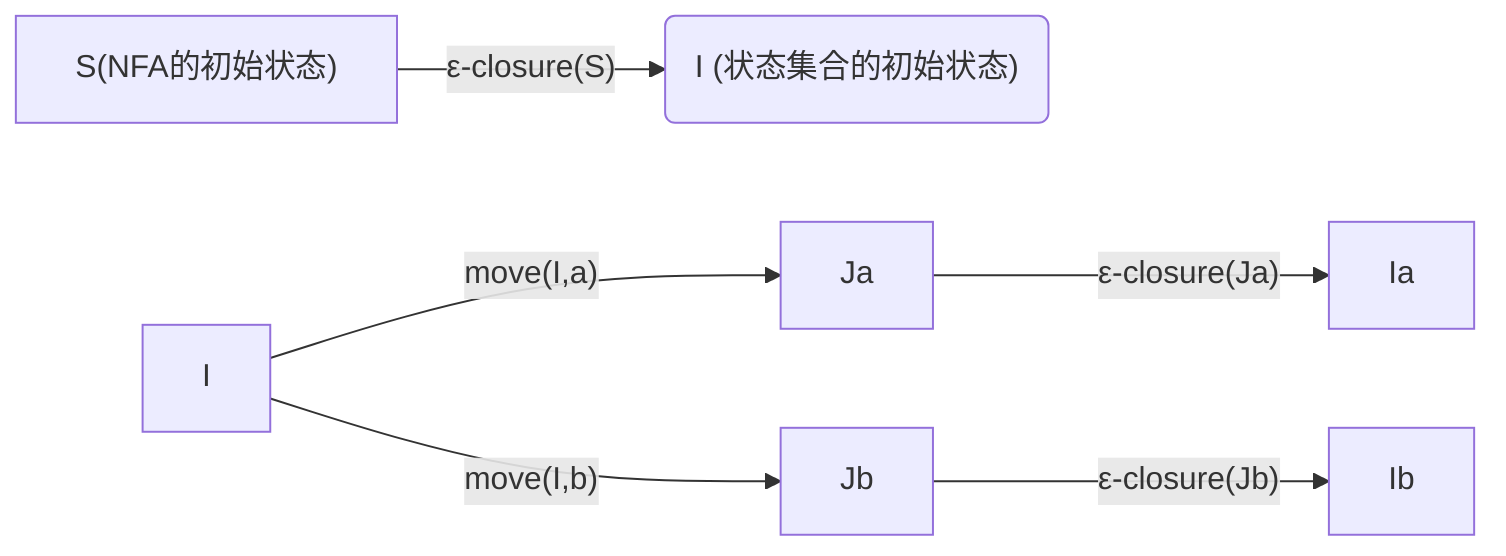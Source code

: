 flowchart LR
    I_nfa["S(NFA的初始状态)"]--"ε-closure(S)"-->I_initial("I (状态集合的初始状态)")
    I--"move(I,a)"-->Ja--"ε-closure(Ja)"-->Ia
    I--"move(I,b)"-->Jb--"ε-closure(Jb)"-->Ib